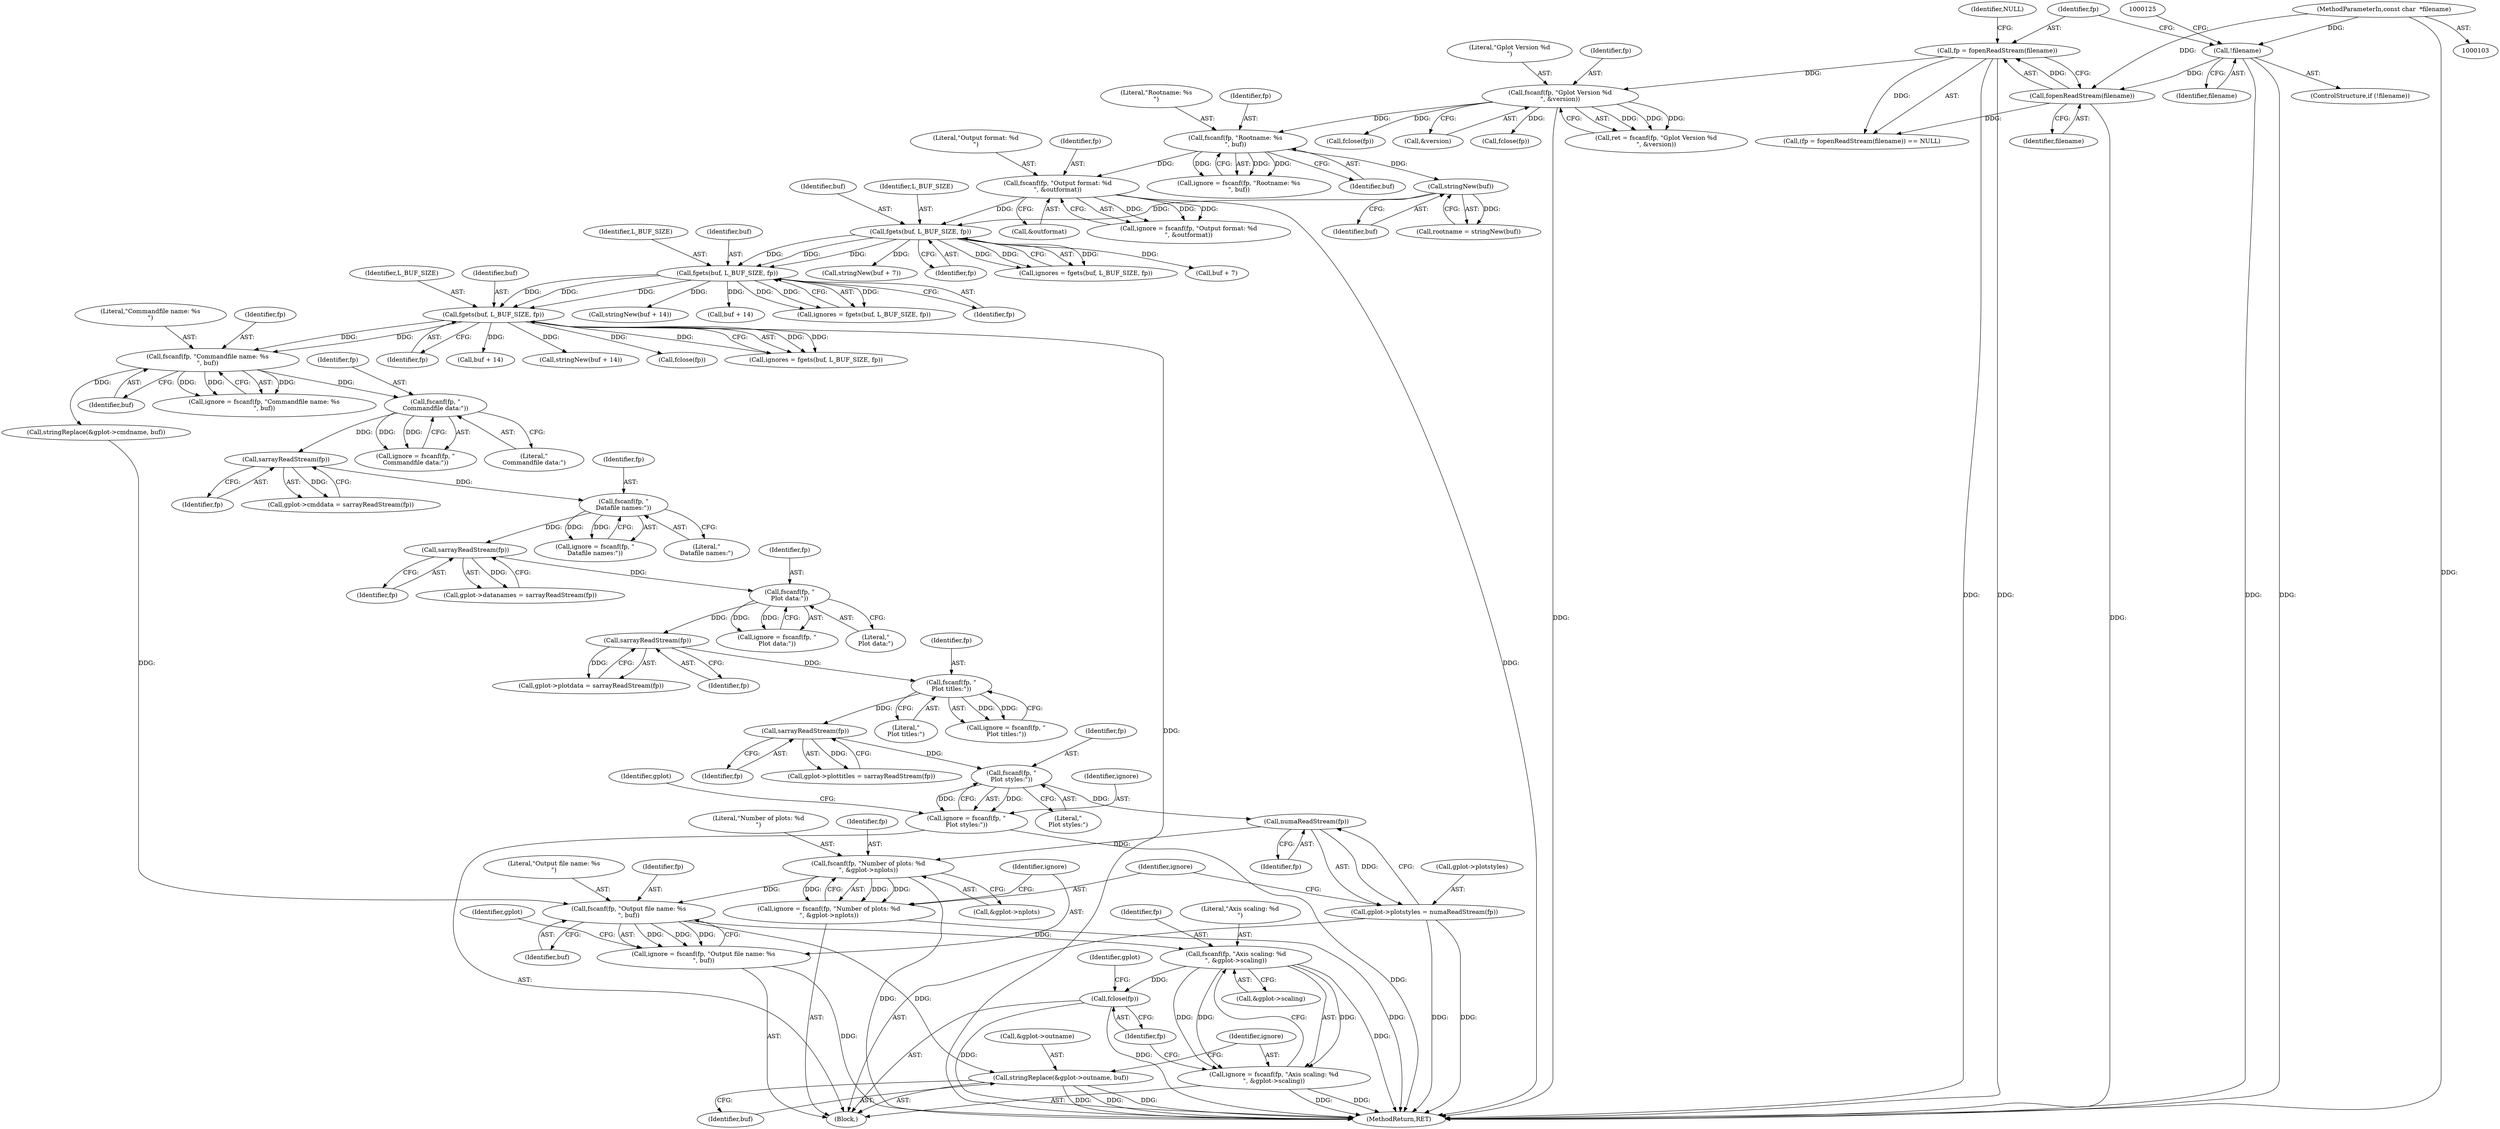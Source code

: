 digraph "0_leptonica_ee301cb2029db8a6289c5295daa42bba7715e99a_4@API" {
"1000368" [label="(Call,fscanf(fp, \"\nPlot styles:\"))"];
"1000364" [label="(Call,sarrayReadStream(fp))"];
"1000357" [label="(Call,fscanf(fp, \"\nPlot titles:\"))"];
"1000353" [label="(Call,sarrayReadStream(fp))"];
"1000346" [label="(Call,fscanf(fp, \"\nPlot data:\"))"];
"1000342" [label="(Call,sarrayReadStream(fp))"];
"1000335" [label="(Call,fscanf(fp, \"\nDatafile names:\"))"];
"1000331" [label="(Call,sarrayReadStream(fp))"];
"1000324" [label="(Call,fscanf(fp, \"\nCommandfile data:\"))"];
"1000312" [label="(Call,fscanf(fp, \"Commandfile name: %s\n\", buf))"];
"1000238" [label="(Call,fgets(buf, L_BUF_SIZE, fp))"];
"1000218" [label="(Call,fgets(buf, L_BUF_SIZE, fp))"];
"1000198" [label="(Call,fgets(buf, L_BUF_SIZE, fp))"];
"1000187" [label="(Call,stringNew(buf))"];
"1000181" [label="(Call,fscanf(fp, \"Rootname: %s\n\", buf))"];
"1000146" [label="(Call,fscanf(fp, \"Gplot Version %d\n\", &version))"];
"1000132" [label="(Call,fp = fopenReadStream(filename))"];
"1000134" [label="(Call,fopenReadStream(filename))"];
"1000121" [label="(Call,!filename)"];
"1000104" [label="(MethodParameterIn,const char  *filename)"];
"1000191" [label="(Call,fscanf(fp, \"Output format: %d\n\", &outformat))"];
"1000366" [label="(Call,ignore = fscanf(fp, \"\nPlot styles:\"))"];
"1000375" [label="(Call,numaReadStream(fp))"];
"1000371" [label="(Call,gplot->plotstyles = numaReadStream(fp))"];
"1000379" [label="(Call,fscanf(fp, \"Number of plots: %d\n\", &gplot->nplots))"];
"1000377" [label="(Call,ignore = fscanf(fp, \"Number of plots: %d\n\", &gplot->nplots))"];
"1000388" [label="(Call,fscanf(fp, \"Output file name: %s\n\", buf))"];
"1000386" [label="(Call,ignore = fscanf(fp, \"Output file name: %s\n\", buf))"];
"1000392" [label="(Call,stringReplace(&gplot->outname, buf))"];
"1000400" [label="(Call,fscanf(fp, \"Axis scaling: %d\n\", &gplot->scaling))"];
"1000398" [label="(Call,ignore = fscanf(fp, \"Axis scaling: %d\n\", &gplot->scaling))"];
"1000407" [label="(Call,fclose(fp))"];
"1000224" [label="(Call,stringNew(buf + 14))"];
"1000204" [label="(Call,stringNew(buf + 7))"];
"1000133" [label="(Identifier,fp)"];
"1000400" [label="(Call,fscanf(fp, \"Axis scaling: %d\n\", &gplot->scaling))"];
"1000241" [label="(Identifier,fp)"];
"1000388" [label="(Call,fscanf(fp, \"Output file name: %s\n\", buf))"];
"1000359" [label="(Literal,\"\nPlot titles:\")"];
"1000134" [label="(Call,fopenReadStream(filename))"];
"1000367" [label="(Identifier,ignore)"];
"1000399" [label="(Identifier,ignore)"];
"1000386" [label="(Call,ignore = fscanf(fp, \"Output file name: %s\n\", buf))"];
"1000357" [label="(Call,fscanf(fp, \"\nPlot titles:\"))"];
"1000335" [label="(Call,fscanf(fp, \"\nDatafile names:\"))"];
"1000187" [label="(Call,stringNew(buf))"];
"1000369" [label="(Identifier,fp)"];
"1000183" [label="(Literal,\"Rootname: %s\n\")"];
"1000364" [label="(Call,sarrayReadStream(fp))"];
"1000201" [label="(Identifier,fp)"];
"1000375" [label="(Call,numaReadStream(fp))"];
"1000135" [label="(Identifier,filename)"];
"1000332" [label="(Identifier,fp)"];
"1000371" [label="(Call,gplot->plotstyles = numaReadStream(fp))"];
"1000312" [label="(Call,fscanf(fp, \"Commandfile name: %s\n\", buf))"];
"1000132" [label="(Call,fp = fopenReadStream(filename))"];
"1000325" [label="(Identifier,fp)"];
"1000225" [label="(Call,buf + 14)"];
"1000355" [label="(Call,ignore = fscanf(fp, \"\nPlot titles:\"))"];
"1000188" [label="(Identifier,buf)"];
"1000179" [label="(Call,ignore = fscanf(fp, \"Rootname: %s\n\", buf))"];
"1000322" [label="(Call,ignore = fscanf(fp, \"\nCommandfile data:\"))"];
"1000181" [label="(Call,fscanf(fp, \"Rootname: %s\n\", buf))"];
"1000316" [label="(Call,stringReplace(&gplot->cmdname, buf))"];
"1000131" [label="(Call,(fp = fopenReadStream(filename)) == NULL)"];
"1000185" [label="(Call,rootname = stringNew(buf))"];
"1000199" [label="(Identifier,buf)"];
"1000194" [label="(Call,&outformat)"];
"1000336" [label="(Identifier,fp)"];
"1000366" [label="(Call,ignore = fscanf(fp, \"\nPlot styles:\"))"];
"1000324" [label="(Call,fscanf(fp, \"\nCommandfile data:\"))"];
"1000381" [label="(Literal,\"Number of plots: %d\n\")"];
"1000333" [label="(Call,ignore = fscanf(fp, \"\nDatafile names:\"))"];
"1000198" [label="(Call,fgets(buf, L_BUF_SIZE, fp))"];
"1000191" [label="(Call,fscanf(fp, \"Output format: %d\n\", &outformat))"];
"1000120" [label="(ControlStructure,if (!filename))"];
"1000105" [label="(Block,)"];
"1000327" [label="(Call,gplot->cmddata = sarrayReadStream(fp))"];
"1000392" [label="(Call,stringReplace(&gplot->outname, buf))"];
"1000144" [label="(Call,ret = fscanf(fp, \"Gplot Version %d\n\", &version))"];
"1000410" [label="(Identifier,gplot)"];
"1000189" [label="(Call,ignore = fscanf(fp, \"Output format: %d\n\", &outformat))"];
"1000376" [label="(Identifier,fp)"];
"1000382" [label="(Call,&gplot->nplots)"];
"1000387" [label="(Identifier,ignore)"];
"1000326" [label="(Literal,\"\nCommandfile data:\")"];
"1000245" [label="(Call,buf + 14)"];
"1000148" [label="(Literal,\"Gplot Version %d\n\")"];
"1000216" [label="(Call,ignores = fgets(buf, L_BUF_SIZE, fp))"];
"1000393" [label="(Call,&gplot->outname)"];
"1000104" [label="(MethodParameterIn,const char  *filename)"];
"1000379" [label="(Call,fscanf(fp, \"Number of plots: %d\n\", &gplot->nplots))"];
"1000200" [label="(Identifier,L_BUF_SIZE)"];
"1000184" [label="(Identifier,buf)"];
"1000411" [label="(MethodReturn,RET)"];
"1000343" [label="(Identifier,fp)"];
"1000342" [label="(Call,sarrayReadStream(fp))"];
"1000314" [label="(Literal,\"Commandfile name: %s\n\")"];
"1000380" [label="(Identifier,fp)"];
"1000337" [label="(Literal,\"\nDatafile names:\")"];
"1000377" [label="(Call,ignore = fscanf(fp, \"Number of plots: %d\n\", &gplot->nplots))"];
"1000315" [label="(Identifier,buf)"];
"1000344" [label="(Call,ignore = fscanf(fp, \"\nPlot data:\"))"];
"1000240" [label="(Identifier,L_BUF_SIZE)"];
"1000244" [label="(Call,stringNew(buf + 14))"];
"1000407" [label="(Call,fclose(fp))"];
"1000170" [label="(Call,fclose(fp))"];
"1000146" [label="(Call,fscanf(fp, \"Gplot Version %d\n\", &version))"];
"1000121" [label="(Call,!filename)"];
"1000346" [label="(Call,fscanf(fp, \"\nPlot data:\"))"];
"1000196" [label="(Call,ignores = fgets(buf, L_BUF_SIZE, fp))"];
"1000349" [label="(Call,gplot->plotdata = sarrayReadStream(fp))"];
"1000149" [label="(Call,&version)"];
"1000238" [label="(Call,fgets(buf, L_BUF_SIZE, fp))"];
"1000365" [label="(Identifier,fp)"];
"1000122" [label="(Identifier,filename)"];
"1000401" [label="(Identifier,fp)"];
"1000147" [label="(Identifier,fp)"];
"1000193" [label="(Literal,\"Output format: %d\n\")"];
"1000276" [label="(Call,fclose(fp))"];
"1000391" [label="(Identifier,buf)"];
"1000347" [label="(Identifier,fp)"];
"1000338" [label="(Call,gplot->datanames = sarrayReadStream(fp))"];
"1000192" [label="(Identifier,fp)"];
"1000378" [label="(Identifier,ignore)"];
"1000239" [label="(Identifier,buf)"];
"1000156" [label="(Call,fclose(fp))"];
"1000348" [label="(Literal,\"\nPlot data:\")"];
"1000372" [label="(Call,gplot->plotstyles)"];
"1000220" [label="(Identifier,L_BUF_SIZE)"];
"1000313" [label="(Identifier,fp)"];
"1000218" [label="(Call,fgets(buf, L_BUF_SIZE, fp))"];
"1000389" [label="(Identifier,fp)"];
"1000368" [label="(Call,fscanf(fp, \"\nPlot styles:\"))"];
"1000390" [label="(Literal,\"Output file name: %s\n\")"];
"1000354" [label="(Identifier,fp)"];
"1000182" [label="(Identifier,fp)"];
"1000219" [label="(Identifier,buf)"];
"1000408" [label="(Identifier,fp)"];
"1000395" [label="(Identifier,gplot)"];
"1000397" [label="(Identifier,buf)"];
"1000205" [label="(Call,buf + 7)"];
"1000402" [label="(Literal,\"Axis scaling: %d\n\")"];
"1000236" [label="(Call,ignores = fgets(buf, L_BUF_SIZE, fp))"];
"1000370" [label="(Literal,\"\nPlot styles:\")"];
"1000358" [label="(Identifier,fp)"];
"1000221" [label="(Identifier,fp)"];
"1000373" [label="(Identifier,gplot)"];
"1000331" [label="(Call,sarrayReadStream(fp))"];
"1000398" [label="(Call,ignore = fscanf(fp, \"Axis scaling: %d\n\", &gplot->scaling))"];
"1000360" [label="(Call,gplot->plottitles = sarrayReadStream(fp))"];
"1000353" [label="(Call,sarrayReadStream(fp))"];
"1000403" [label="(Call,&gplot->scaling)"];
"1000310" [label="(Call,ignore = fscanf(fp, \"Commandfile name: %s\n\", buf))"];
"1000136" [label="(Identifier,NULL)"];
"1000368" -> "1000366"  [label="AST: "];
"1000368" -> "1000370"  [label="CFG: "];
"1000369" -> "1000368"  [label="AST: "];
"1000370" -> "1000368"  [label="AST: "];
"1000366" -> "1000368"  [label="CFG: "];
"1000368" -> "1000366"  [label="DDG: "];
"1000368" -> "1000366"  [label="DDG: "];
"1000364" -> "1000368"  [label="DDG: "];
"1000368" -> "1000375"  [label="DDG: "];
"1000364" -> "1000360"  [label="AST: "];
"1000364" -> "1000365"  [label="CFG: "];
"1000365" -> "1000364"  [label="AST: "];
"1000360" -> "1000364"  [label="CFG: "];
"1000364" -> "1000360"  [label="DDG: "];
"1000357" -> "1000364"  [label="DDG: "];
"1000357" -> "1000355"  [label="AST: "];
"1000357" -> "1000359"  [label="CFG: "];
"1000358" -> "1000357"  [label="AST: "];
"1000359" -> "1000357"  [label="AST: "];
"1000355" -> "1000357"  [label="CFG: "];
"1000357" -> "1000355"  [label="DDG: "];
"1000357" -> "1000355"  [label="DDG: "];
"1000353" -> "1000357"  [label="DDG: "];
"1000353" -> "1000349"  [label="AST: "];
"1000353" -> "1000354"  [label="CFG: "];
"1000354" -> "1000353"  [label="AST: "];
"1000349" -> "1000353"  [label="CFG: "];
"1000353" -> "1000349"  [label="DDG: "];
"1000346" -> "1000353"  [label="DDG: "];
"1000346" -> "1000344"  [label="AST: "];
"1000346" -> "1000348"  [label="CFG: "];
"1000347" -> "1000346"  [label="AST: "];
"1000348" -> "1000346"  [label="AST: "];
"1000344" -> "1000346"  [label="CFG: "];
"1000346" -> "1000344"  [label="DDG: "];
"1000346" -> "1000344"  [label="DDG: "];
"1000342" -> "1000346"  [label="DDG: "];
"1000342" -> "1000338"  [label="AST: "];
"1000342" -> "1000343"  [label="CFG: "];
"1000343" -> "1000342"  [label="AST: "];
"1000338" -> "1000342"  [label="CFG: "];
"1000342" -> "1000338"  [label="DDG: "];
"1000335" -> "1000342"  [label="DDG: "];
"1000335" -> "1000333"  [label="AST: "];
"1000335" -> "1000337"  [label="CFG: "];
"1000336" -> "1000335"  [label="AST: "];
"1000337" -> "1000335"  [label="AST: "];
"1000333" -> "1000335"  [label="CFG: "];
"1000335" -> "1000333"  [label="DDG: "];
"1000335" -> "1000333"  [label="DDG: "];
"1000331" -> "1000335"  [label="DDG: "];
"1000331" -> "1000327"  [label="AST: "];
"1000331" -> "1000332"  [label="CFG: "];
"1000332" -> "1000331"  [label="AST: "];
"1000327" -> "1000331"  [label="CFG: "];
"1000331" -> "1000327"  [label="DDG: "];
"1000324" -> "1000331"  [label="DDG: "];
"1000324" -> "1000322"  [label="AST: "];
"1000324" -> "1000326"  [label="CFG: "];
"1000325" -> "1000324"  [label="AST: "];
"1000326" -> "1000324"  [label="AST: "];
"1000322" -> "1000324"  [label="CFG: "];
"1000324" -> "1000322"  [label="DDG: "];
"1000324" -> "1000322"  [label="DDG: "];
"1000312" -> "1000324"  [label="DDG: "];
"1000312" -> "1000310"  [label="AST: "];
"1000312" -> "1000315"  [label="CFG: "];
"1000313" -> "1000312"  [label="AST: "];
"1000314" -> "1000312"  [label="AST: "];
"1000315" -> "1000312"  [label="AST: "];
"1000310" -> "1000312"  [label="CFG: "];
"1000312" -> "1000310"  [label="DDG: "];
"1000312" -> "1000310"  [label="DDG: "];
"1000312" -> "1000310"  [label="DDG: "];
"1000238" -> "1000312"  [label="DDG: "];
"1000238" -> "1000312"  [label="DDG: "];
"1000312" -> "1000316"  [label="DDG: "];
"1000238" -> "1000236"  [label="AST: "];
"1000238" -> "1000241"  [label="CFG: "];
"1000239" -> "1000238"  [label="AST: "];
"1000240" -> "1000238"  [label="AST: "];
"1000241" -> "1000238"  [label="AST: "];
"1000236" -> "1000238"  [label="CFG: "];
"1000238" -> "1000411"  [label="DDG: "];
"1000238" -> "1000236"  [label="DDG: "];
"1000238" -> "1000236"  [label="DDG: "];
"1000238" -> "1000236"  [label="DDG: "];
"1000218" -> "1000238"  [label="DDG: "];
"1000218" -> "1000238"  [label="DDG: "];
"1000218" -> "1000238"  [label="DDG: "];
"1000238" -> "1000244"  [label="DDG: "];
"1000238" -> "1000245"  [label="DDG: "];
"1000238" -> "1000276"  [label="DDG: "];
"1000218" -> "1000216"  [label="AST: "];
"1000218" -> "1000221"  [label="CFG: "];
"1000219" -> "1000218"  [label="AST: "];
"1000220" -> "1000218"  [label="AST: "];
"1000221" -> "1000218"  [label="AST: "];
"1000216" -> "1000218"  [label="CFG: "];
"1000218" -> "1000216"  [label="DDG: "];
"1000218" -> "1000216"  [label="DDG: "];
"1000218" -> "1000216"  [label="DDG: "];
"1000198" -> "1000218"  [label="DDG: "];
"1000198" -> "1000218"  [label="DDG: "];
"1000198" -> "1000218"  [label="DDG: "];
"1000218" -> "1000224"  [label="DDG: "];
"1000218" -> "1000225"  [label="DDG: "];
"1000198" -> "1000196"  [label="AST: "];
"1000198" -> "1000201"  [label="CFG: "];
"1000199" -> "1000198"  [label="AST: "];
"1000200" -> "1000198"  [label="AST: "];
"1000201" -> "1000198"  [label="AST: "];
"1000196" -> "1000198"  [label="CFG: "];
"1000198" -> "1000196"  [label="DDG: "];
"1000198" -> "1000196"  [label="DDG: "];
"1000198" -> "1000196"  [label="DDG: "];
"1000187" -> "1000198"  [label="DDG: "];
"1000191" -> "1000198"  [label="DDG: "];
"1000198" -> "1000204"  [label="DDG: "];
"1000198" -> "1000205"  [label="DDG: "];
"1000187" -> "1000185"  [label="AST: "];
"1000187" -> "1000188"  [label="CFG: "];
"1000188" -> "1000187"  [label="AST: "];
"1000185" -> "1000187"  [label="CFG: "];
"1000187" -> "1000185"  [label="DDG: "];
"1000181" -> "1000187"  [label="DDG: "];
"1000181" -> "1000179"  [label="AST: "];
"1000181" -> "1000184"  [label="CFG: "];
"1000182" -> "1000181"  [label="AST: "];
"1000183" -> "1000181"  [label="AST: "];
"1000184" -> "1000181"  [label="AST: "];
"1000179" -> "1000181"  [label="CFG: "];
"1000181" -> "1000179"  [label="DDG: "];
"1000181" -> "1000179"  [label="DDG: "];
"1000181" -> "1000179"  [label="DDG: "];
"1000146" -> "1000181"  [label="DDG: "];
"1000181" -> "1000191"  [label="DDG: "];
"1000146" -> "1000144"  [label="AST: "];
"1000146" -> "1000149"  [label="CFG: "];
"1000147" -> "1000146"  [label="AST: "];
"1000148" -> "1000146"  [label="AST: "];
"1000149" -> "1000146"  [label="AST: "];
"1000144" -> "1000146"  [label="CFG: "];
"1000146" -> "1000411"  [label="DDG: "];
"1000146" -> "1000144"  [label="DDG: "];
"1000146" -> "1000144"  [label="DDG: "];
"1000146" -> "1000144"  [label="DDG: "];
"1000132" -> "1000146"  [label="DDG: "];
"1000146" -> "1000156"  [label="DDG: "];
"1000146" -> "1000170"  [label="DDG: "];
"1000132" -> "1000131"  [label="AST: "];
"1000132" -> "1000134"  [label="CFG: "];
"1000133" -> "1000132"  [label="AST: "];
"1000134" -> "1000132"  [label="AST: "];
"1000136" -> "1000132"  [label="CFG: "];
"1000132" -> "1000411"  [label="DDG: "];
"1000132" -> "1000411"  [label="DDG: "];
"1000132" -> "1000131"  [label="DDG: "];
"1000134" -> "1000132"  [label="DDG: "];
"1000134" -> "1000135"  [label="CFG: "];
"1000135" -> "1000134"  [label="AST: "];
"1000134" -> "1000411"  [label="DDG: "];
"1000134" -> "1000131"  [label="DDG: "];
"1000121" -> "1000134"  [label="DDG: "];
"1000104" -> "1000134"  [label="DDG: "];
"1000121" -> "1000120"  [label="AST: "];
"1000121" -> "1000122"  [label="CFG: "];
"1000122" -> "1000121"  [label="AST: "];
"1000125" -> "1000121"  [label="CFG: "];
"1000133" -> "1000121"  [label="CFG: "];
"1000121" -> "1000411"  [label="DDG: "];
"1000121" -> "1000411"  [label="DDG: "];
"1000104" -> "1000121"  [label="DDG: "];
"1000104" -> "1000103"  [label="AST: "];
"1000104" -> "1000411"  [label="DDG: "];
"1000191" -> "1000189"  [label="AST: "];
"1000191" -> "1000194"  [label="CFG: "];
"1000192" -> "1000191"  [label="AST: "];
"1000193" -> "1000191"  [label="AST: "];
"1000194" -> "1000191"  [label="AST: "];
"1000189" -> "1000191"  [label="CFG: "];
"1000191" -> "1000411"  [label="DDG: "];
"1000191" -> "1000189"  [label="DDG: "];
"1000191" -> "1000189"  [label="DDG: "];
"1000191" -> "1000189"  [label="DDG: "];
"1000366" -> "1000105"  [label="AST: "];
"1000367" -> "1000366"  [label="AST: "];
"1000373" -> "1000366"  [label="CFG: "];
"1000366" -> "1000411"  [label="DDG: "];
"1000375" -> "1000371"  [label="AST: "];
"1000375" -> "1000376"  [label="CFG: "];
"1000376" -> "1000375"  [label="AST: "];
"1000371" -> "1000375"  [label="CFG: "];
"1000375" -> "1000371"  [label="DDG: "];
"1000375" -> "1000379"  [label="DDG: "];
"1000371" -> "1000105"  [label="AST: "];
"1000372" -> "1000371"  [label="AST: "];
"1000378" -> "1000371"  [label="CFG: "];
"1000371" -> "1000411"  [label="DDG: "];
"1000371" -> "1000411"  [label="DDG: "];
"1000379" -> "1000377"  [label="AST: "];
"1000379" -> "1000382"  [label="CFG: "];
"1000380" -> "1000379"  [label="AST: "];
"1000381" -> "1000379"  [label="AST: "];
"1000382" -> "1000379"  [label="AST: "];
"1000377" -> "1000379"  [label="CFG: "];
"1000379" -> "1000411"  [label="DDG: "];
"1000379" -> "1000377"  [label="DDG: "];
"1000379" -> "1000377"  [label="DDG: "];
"1000379" -> "1000377"  [label="DDG: "];
"1000379" -> "1000388"  [label="DDG: "];
"1000377" -> "1000105"  [label="AST: "];
"1000378" -> "1000377"  [label="AST: "];
"1000387" -> "1000377"  [label="CFG: "];
"1000377" -> "1000411"  [label="DDG: "];
"1000388" -> "1000386"  [label="AST: "];
"1000388" -> "1000391"  [label="CFG: "];
"1000389" -> "1000388"  [label="AST: "];
"1000390" -> "1000388"  [label="AST: "];
"1000391" -> "1000388"  [label="AST: "];
"1000386" -> "1000388"  [label="CFG: "];
"1000388" -> "1000386"  [label="DDG: "];
"1000388" -> "1000386"  [label="DDG: "];
"1000388" -> "1000386"  [label="DDG: "];
"1000316" -> "1000388"  [label="DDG: "];
"1000388" -> "1000392"  [label="DDG: "];
"1000388" -> "1000400"  [label="DDG: "];
"1000386" -> "1000105"  [label="AST: "];
"1000387" -> "1000386"  [label="AST: "];
"1000395" -> "1000386"  [label="CFG: "];
"1000386" -> "1000411"  [label="DDG: "];
"1000392" -> "1000105"  [label="AST: "];
"1000392" -> "1000397"  [label="CFG: "];
"1000393" -> "1000392"  [label="AST: "];
"1000397" -> "1000392"  [label="AST: "];
"1000399" -> "1000392"  [label="CFG: "];
"1000392" -> "1000411"  [label="DDG: "];
"1000392" -> "1000411"  [label="DDG: "];
"1000392" -> "1000411"  [label="DDG: "];
"1000400" -> "1000398"  [label="AST: "];
"1000400" -> "1000403"  [label="CFG: "];
"1000401" -> "1000400"  [label="AST: "];
"1000402" -> "1000400"  [label="AST: "];
"1000403" -> "1000400"  [label="AST: "];
"1000398" -> "1000400"  [label="CFG: "];
"1000400" -> "1000411"  [label="DDG: "];
"1000400" -> "1000398"  [label="DDG: "];
"1000400" -> "1000398"  [label="DDG: "];
"1000400" -> "1000398"  [label="DDG: "];
"1000400" -> "1000407"  [label="DDG: "];
"1000398" -> "1000105"  [label="AST: "];
"1000399" -> "1000398"  [label="AST: "];
"1000408" -> "1000398"  [label="CFG: "];
"1000398" -> "1000411"  [label="DDG: "];
"1000398" -> "1000411"  [label="DDG: "];
"1000407" -> "1000105"  [label="AST: "];
"1000407" -> "1000408"  [label="CFG: "];
"1000408" -> "1000407"  [label="AST: "];
"1000410" -> "1000407"  [label="CFG: "];
"1000407" -> "1000411"  [label="DDG: "];
"1000407" -> "1000411"  [label="DDG: "];
}
